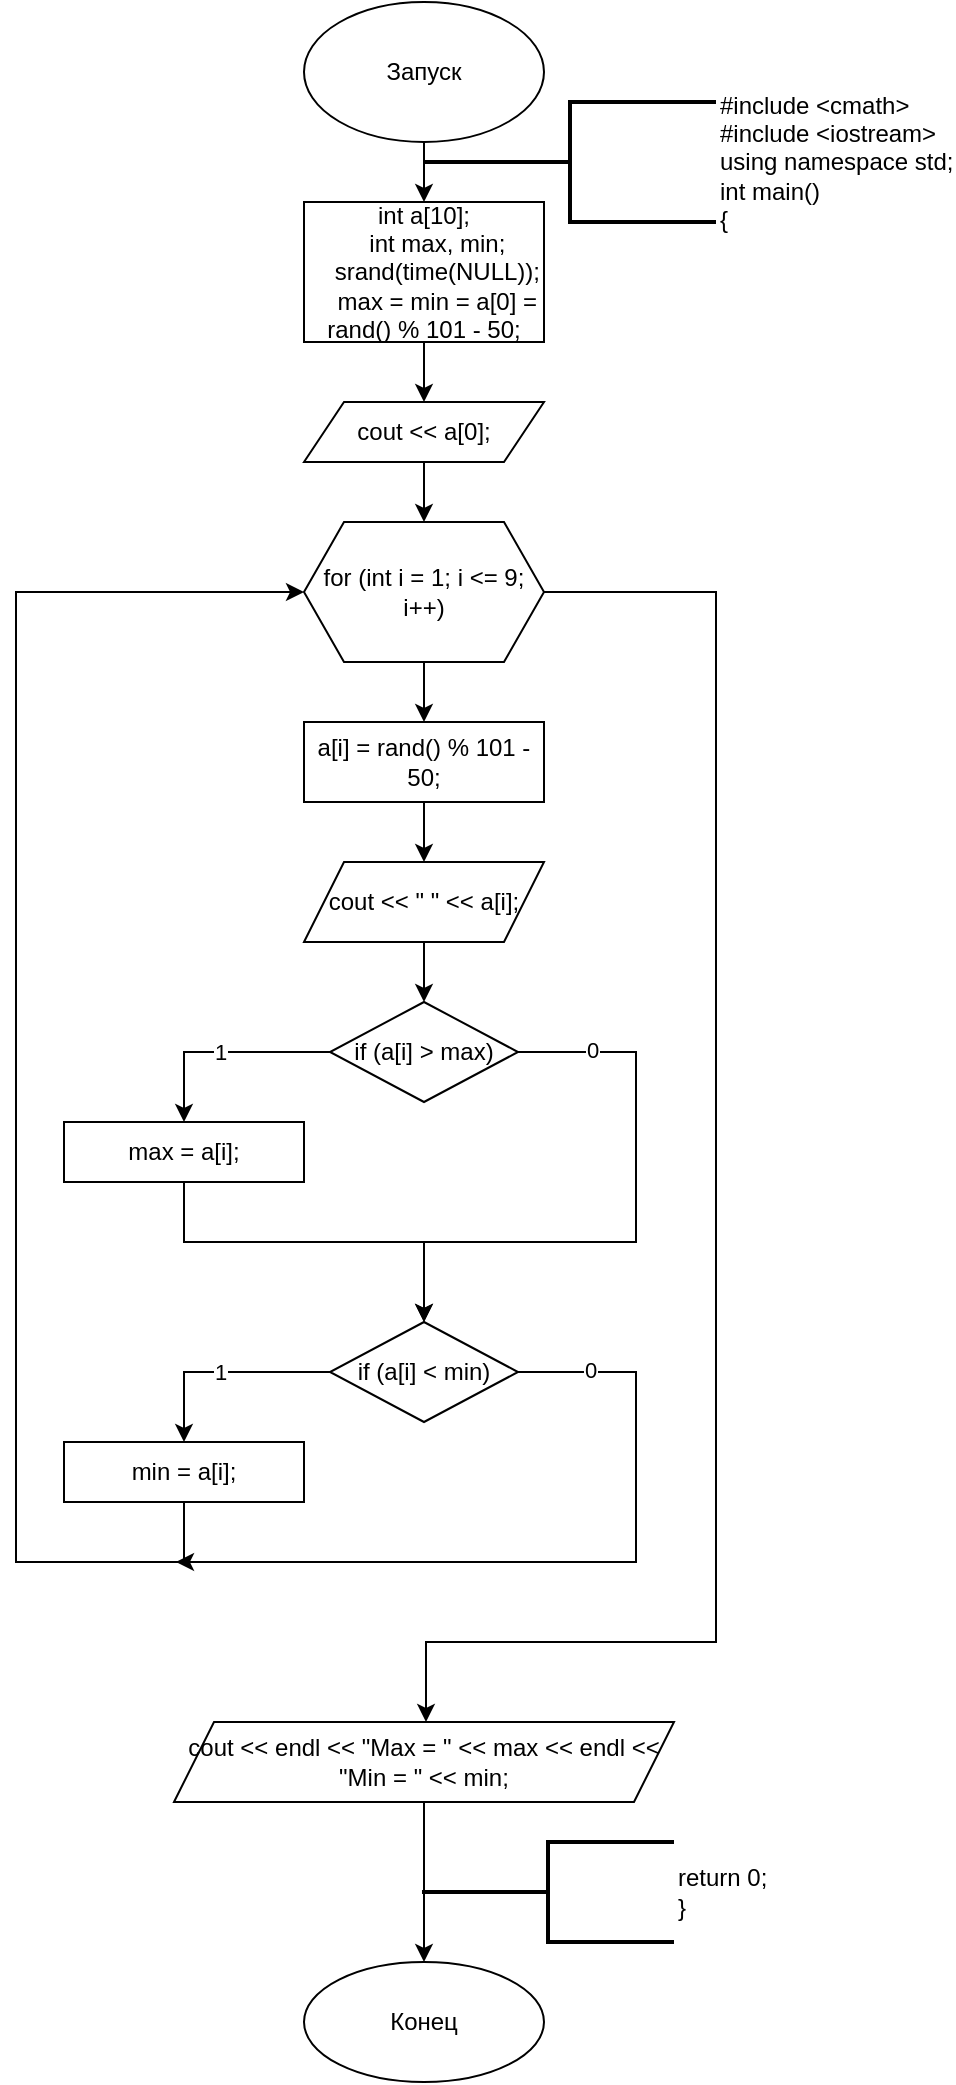 <mxfile version="16.0.0" type="device"><diagram id="C5RBs43oDa-KdzZeNtuy" name="Page-1"><mxGraphModel dx="1061" dy="615" grid="1" gridSize="10" guides="1" tooltips="1" connect="1" arrows="1" fold="1" page="1" pageScale="1" pageWidth="827" pageHeight="1169" math="0" shadow="0"><root><mxCell id="WIyWlLk6GJQsqaUBKTNV-0"/><mxCell id="WIyWlLk6GJQsqaUBKTNV-1" parent="WIyWlLk6GJQsqaUBKTNV-0"/><mxCell id="OoZ20OrOg8VZuGHtvFxR-2" value="" style="edgeStyle=orthogonalEdgeStyle;rounded=0;orthogonalLoop=1;jettySize=auto;html=1;" parent="WIyWlLk6GJQsqaUBKTNV-1" source="OoZ20OrOg8VZuGHtvFxR-0" target="f6VdV6nys1w6GxwU3ILt-74" edge="1"><mxGeometry relative="1" as="geometry"><mxPoint x="414" y="130" as="targetPoint"/></mxGeometry></mxCell><mxCell id="OoZ20OrOg8VZuGHtvFxR-0" value="Запуск" style="ellipse;whiteSpace=wrap;html=1;" parent="WIyWlLk6GJQsqaUBKTNV-1" vertex="1"><mxGeometry x="354" y="10" width="120" height="70" as="geometry"/></mxCell><mxCell id="OoZ20OrOg8VZuGHtvFxR-36" value="Конец" style="ellipse;whiteSpace=wrap;html=1;" parent="WIyWlLk6GJQsqaUBKTNV-1" vertex="1"><mxGeometry x="354" y="990" width="120" height="60" as="geometry"/></mxCell><mxCell id="OoZ20OrOg8VZuGHtvFxR-38" value="return 0;&#10;}" style="strokeWidth=2;html=1;shape=mxgraph.flowchart.annotation_2;align=left;labelPosition=right;pointerEvents=1;" parent="WIyWlLk6GJQsqaUBKTNV-1" vertex="1"><mxGeometry x="413" y="930" width="126" height="50" as="geometry"/></mxCell><mxCell id="OoZ20OrOg8VZuGHtvFxR-39" value="&lt;div&gt;&lt;/div&gt;&lt;div&gt;&lt;/div&gt;&lt;div&gt;#include &amp;lt;cmath&amp;gt;&lt;/div&gt;&lt;span&gt;#include &amp;lt;iostream&amp;gt;&lt;br&gt;&lt;/span&gt;using namespace std;&lt;br&gt;int main()&lt;br&gt;{" style="strokeWidth=2;html=1;shape=mxgraph.flowchart.annotation_2;align=left;labelPosition=right;pointerEvents=1;" parent="WIyWlLk6GJQsqaUBKTNV-1" vertex="1"><mxGeometry x="414" y="60" width="146" height="60" as="geometry"/></mxCell><mxCell id="f6VdV6nys1w6GxwU3ILt-76" value="" style="edgeStyle=orthogonalEdgeStyle;rounded=0;orthogonalLoop=1;jettySize=auto;html=1;" edge="1" parent="WIyWlLk6GJQsqaUBKTNV-1" source="f6VdV6nys1w6GxwU3ILt-74" target="f6VdV6nys1w6GxwU3ILt-75"><mxGeometry relative="1" as="geometry"/></mxCell><mxCell id="f6VdV6nys1w6GxwU3ILt-74" value="int a[10];&#10;    int max, min;&#10;    srand(time(NULL));&#10;    max = min = a[0] = rand() % 101 - 50;" style="rounded=0;whiteSpace=wrap;html=1;" vertex="1" parent="WIyWlLk6GJQsqaUBKTNV-1"><mxGeometry x="354" y="110" width="120" height="70" as="geometry"/></mxCell><mxCell id="f6VdV6nys1w6GxwU3ILt-78" value="" style="edgeStyle=orthogonalEdgeStyle;rounded=0;orthogonalLoop=1;jettySize=auto;html=1;" edge="1" parent="WIyWlLk6GJQsqaUBKTNV-1" source="f6VdV6nys1w6GxwU3ILt-75" target="f6VdV6nys1w6GxwU3ILt-77"><mxGeometry relative="1" as="geometry"/></mxCell><mxCell id="f6VdV6nys1w6GxwU3ILt-75" value="cout &lt;&lt; a[0];" style="shape=parallelogram;perimeter=parallelogramPerimeter;whiteSpace=wrap;html=1;fixedSize=1;rounded=0;" vertex="1" parent="WIyWlLk6GJQsqaUBKTNV-1"><mxGeometry x="354" y="210" width="120" height="30" as="geometry"/></mxCell><mxCell id="f6VdV6nys1w6GxwU3ILt-80" value="" style="edgeStyle=orthogonalEdgeStyle;rounded=0;orthogonalLoop=1;jettySize=auto;html=1;" edge="1" parent="WIyWlLk6GJQsqaUBKTNV-1" source="f6VdV6nys1w6GxwU3ILt-77" target="f6VdV6nys1w6GxwU3ILt-79"><mxGeometry relative="1" as="geometry"/></mxCell><mxCell id="f6VdV6nys1w6GxwU3ILt-147" style="edgeStyle=orthogonalEdgeStyle;rounded=0;orthogonalLoop=1;jettySize=auto;html=1;exitX=1;exitY=0.5;exitDx=0;exitDy=0;" edge="1" parent="WIyWlLk6GJQsqaUBKTNV-1" source="f6VdV6nys1w6GxwU3ILt-77" target="f6VdV6nys1w6GxwU3ILt-108"><mxGeometry relative="1" as="geometry"><Array as="points"><mxPoint x="560" y="305"/><mxPoint x="560" y="830"/><mxPoint x="415" y="830"/></Array></mxGeometry></mxCell><mxCell id="f6VdV6nys1w6GxwU3ILt-77" value="for (int i = 1; i &lt;= 9; i++)" style="shape=hexagon;perimeter=hexagonPerimeter2;whiteSpace=wrap;html=1;fixedSize=1;rounded=0;" vertex="1" parent="WIyWlLk6GJQsqaUBKTNV-1"><mxGeometry x="354" y="270" width="120" height="70" as="geometry"/></mxCell><mxCell id="f6VdV6nys1w6GxwU3ILt-82" value="" style="edgeStyle=orthogonalEdgeStyle;rounded=0;orthogonalLoop=1;jettySize=auto;html=1;" edge="1" parent="WIyWlLk6GJQsqaUBKTNV-1" source="f6VdV6nys1w6GxwU3ILt-79" target="f6VdV6nys1w6GxwU3ILt-81"><mxGeometry relative="1" as="geometry"/></mxCell><mxCell id="f6VdV6nys1w6GxwU3ILt-146" style="edgeStyle=orthogonalEdgeStyle;rounded=0;orthogonalLoop=1;jettySize=auto;html=1;exitX=1;exitY=0.5;exitDx=0;exitDy=0;" edge="1" parent="WIyWlLk6GJQsqaUBKTNV-1" source="f6VdV6nys1w6GxwU3ILt-138"><mxGeometry relative="1" as="geometry"><mxPoint x="290" y="790" as="targetPoint"/><Array as="points"><mxPoint x="520" y="695"/><mxPoint x="520" y="790"/></Array></mxGeometry></mxCell><mxCell id="f6VdV6nys1w6GxwU3ILt-79" value="a[i] = rand() % 101 - 50;" style="whiteSpace=wrap;html=1;rounded=0;" vertex="1" parent="WIyWlLk6GJQsqaUBKTNV-1"><mxGeometry x="354" y="370" width="120" height="40" as="geometry"/></mxCell><mxCell id="f6VdV6nys1w6GxwU3ILt-114" value="" style="edgeStyle=orthogonalEdgeStyle;rounded=0;orthogonalLoop=1;jettySize=auto;html=1;" edge="1" parent="WIyWlLk6GJQsqaUBKTNV-1" source="f6VdV6nys1w6GxwU3ILt-81" target="f6VdV6nys1w6GxwU3ILt-113"><mxGeometry relative="1" as="geometry"/></mxCell><mxCell id="f6VdV6nys1w6GxwU3ILt-81" value="cout &lt;&lt; &quot; &quot; &lt;&lt; a[i];" style="shape=parallelogram;perimeter=parallelogramPerimeter;whiteSpace=wrap;html=1;fixedSize=1;rounded=0;" vertex="1" parent="WIyWlLk6GJQsqaUBKTNV-1"><mxGeometry x="354" y="440" width="120" height="40" as="geometry"/></mxCell><mxCell id="f6VdV6nys1w6GxwU3ILt-100" style="edgeStyle=orthogonalEdgeStyle;rounded=0;orthogonalLoop=1;jettySize=auto;html=1;entryX=0;entryY=0.5;entryDx=0;entryDy=0;" edge="1" parent="WIyWlLk6GJQsqaUBKTNV-1" source="f6VdV6nys1w6GxwU3ILt-88"><mxGeometry relative="1" as="geometry"><mxPoint x="354" y="650" as="targetPoint"/><Array as="points"><mxPoint x="560" y="740"/><mxPoint x="560" y="990"/><mxPoint x="180" y="990"/><mxPoint x="180" y="650"/></Array></mxGeometry></mxCell><mxCell id="f6VdV6nys1w6GxwU3ILt-124" style="edgeStyle=orthogonalEdgeStyle;rounded=0;orthogonalLoop=1;jettySize=auto;html=1;exitX=0.5;exitY=1;exitDx=0;exitDy=0;entryX=0.5;entryY=0;entryDx=0;entryDy=0;" edge="1" parent="WIyWlLk6GJQsqaUBKTNV-1" source="f6VdV6nys1w6GxwU3ILt-108" target="OoZ20OrOg8VZuGHtvFxR-36"><mxGeometry relative="1" as="geometry"/></mxCell><mxCell id="f6VdV6nys1w6GxwU3ILt-108" value="cout &lt;&lt; endl &lt;&lt; &quot;Max = &quot; &lt;&lt; max &lt;&lt; endl &lt;&lt; &quot;Min = &quot; &lt;&lt; min;" style="shape=parallelogram;perimeter=parallelogramPerimeter;whiteSpace=wrap;html=1;fixedSize=1;" vertex="1" parent="WIyWlLk6GJQsqaUBKTNV-1"><mxGeometry x="289" y="870" width="250" height="40" as="geometry"/></mxCell><mxCell id="f6VdV6nys1w6GxwU3ILt-116" value="" style="edgeStyle=orthogonalEdgeStyle;rounded=0;orthogonalLoop=1;jettySize=auto;html=1;" edge="1" parent="WIyWlLk6GJQsqaUBKTNV-1" source="f6VdV6nys1w6GxwU3ILt-113" target="f6VdV6nys1w6GxwU3ILt-115"><mxGeometry relative="1" as="geometry"/></mxCell><mxCell id="f6VdV6nys1w6GxwU3ILt-117" value="1" style="edgeLabel;html=1;align=center;verticalAlign=middle;resizable=0;points=[];" vertex="1" connectable="0" parent="f6VdV6nys1w6GxwU3ILt-116"><mxGeometry x="0.018" relative="1" as="geometry"><mxPoint as="offset"/></mxGeometry></mxCell><mxCell id="f6VdV6nys1w6GxwU3ILt-135" style="edgeStyle=orthogonalEdgeStyle;rounded=0;orthogonalLoop=1;jettySize=auto;html=1;exitX=0.5;exitY=1;exitDx=0;exitDy=0;" edge="1" parent="WIyWlLk6GJQsqaUBKTNV-1" source="f6VdV6nys1w6GxwU3ILt-115"><mxGeometry relative="1" as="geometry"><mxPoint x="414" y="670" as="targetPoint"/><Array as="points"><mxPoint x="294" y="630"/><mxPoint x="414" y="630"/></Array></mxGeometry></mxCell><mxCell id="f6VdV6nys1w6GxwU3ILt-113" value="if (a[i] &gt; max)" style="rhombus;whiteSpace=wrap;html=1;rounded=0;" vertex="1" parent="WIyWlLk6GJQsqaUBKTNV-1"><mxGeometry x="367" y="510" width="94" height="50" as="geometry"/></mxCell><mxCell id="f6VdV6nys1w6GxwU3ILt-121" style="edgeStyle=orthogonalEdgeStyle;rounded=0;orthogonalLoop=1;jettySize=auto;html=1;exitX=1;exitY=0.5;exitDx=0;exitDy=0;" edge="1" parent="WIyWlLk6GJQsqaUBKTNV-1" source="f6VdV6nys1w6GxwU3ILt-113"><mxGeometry relative="1" as="geometry"><mxPoint x="414" y="670" as="targetPoint"/><Array as="points"><mxPoint x="520" y="535"/><mxPoint x="520" y="630"/></Array></mxGeometry></mxCell><mxCell id="f6VdV6nys1w6GxwU3ILt-122" value="0" style="edgeLabel;html=1;align=center;verticalAlign=middle;resizable=0;points=[];" vertex="1" connectable="0" parent="f6VdV6nys1w6GxwU3ILt-121"><mxGeometry x="-0.758" y="1" relative="1" as="geometry"><mxPoint as="offset"/></mxGeometry></mxCell><mxCell id="f6VdV6nys1w6GxwU3ILt-115" value="max = a[i];" style="whiteSpace=wrap;html=1;rounded=0;" vertex="1" parent="WIyWlLk6GJQsqaUBKTNV-1"><mxGeometry x="234" y="570" width="120" height="30" as="geometry"/></mxCell><mxCell id="f6VdV6nys1w6GxwU3ILt-136" value="" style="edgeStyle=orthogonalEdgeStyle;rounded=0;orthogonalLoop=1;jettySize=auto;html=1;" edge="1" parent="WIyWlLk6GJQsqaUBKTNV-1" source="f6VdV6nys1w6GxwU3ILt-138" target="f6VdV6nys1w6GxwU3ILt-140"><mxGeometry relative="1" as="geometry"/></mxCell><mxCell id="f6VdV6nys1w6GxwU3ILt-137" value="1" style="edgeLabel;html=1;align=center;verticalAlign=middle;resizable=0;points=[];" vertex="1" connectable="0" parent="f6VdV6nys1w6GxwU3ILt-136"><mxGeometry x="0.018" relative="1" as="geometry"><mxPoint as="offset"/></mxGeometry></mxCell><mxCell id="f6VdV6nys1w6GxwU3ILt-138" value="if (a[i] &lt; min)" style="rhombus;whiteSpace=wrap;html=1;rounded=0;" vertex="1" parent="WIyWlLk6GJQsqaUBKTNV-1"><mxGeometry x="367" y="670" width="94" height="50" as="geometry"/></mxCell><mxCell id="f6VdV6nys1w6GxwU3ILt-139" value="0" style="edgeLabel;html=1;align=center;verticalAlign=middle;resizable=0;points=[];" vertex="1" connectable="0" parent="WIyWlLk6GJQsqaUBKTNV-1"><mxGeometry x="497" y="694" as="geometry"/></mxCell><mxCell id="f6VdV6nys1w6GxwU3ILt-142" style="edgeStyle=orthogonalEdgeStyle;rounded=0;orthogonalLoop=1;jettySize=auto;html=1;exitX=0.5;exitY=1;exitDx=0;exitDy=0;entryX=0;entryY=0.5;entryDx=0;entryDy=0;" edge="1" parent="WIyWlLk6GJQsqaUBKTNV-1" source="f6VdV6nys1w6GxwU3ILt-140" target="f6VdV6nys1w6GxwU3ILt-77"><mxGeometry relative="1" as="geometry"><Array as="points"><mxPoint x="294" y="790"/><mxPoint x="210" y="790"/><mxPoint x="210" y="305"/></Array></mxGeometry></mxCell><mxCell id="f6VdV6nys1w6GxwU3ILt-140" value="min = a[i];" style="whiteSpace=wrap;html=1;rounded=0;" vertex="1" parent="WIyWlLk6GJQsqaUBKTNV-1"><mxGeometry x="234" y="730" width="120" height="30" as="geometry"/></mxCell></root></mxGraphModel></diagram></mxfile>
